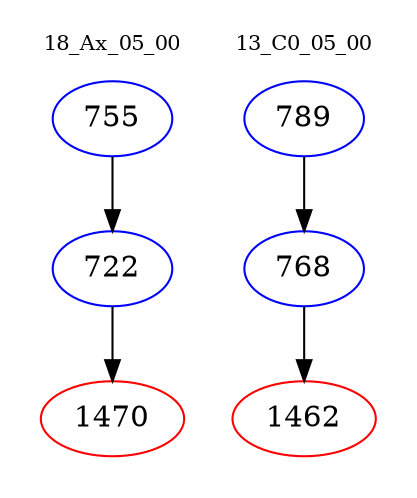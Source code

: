 digraph{
subgraph cluster_0 {
color = white
label = "18_Ax_05_00";
fontsize=10;
T0_755 [label="755", color="blue"]
T0_755 -> T0_722 [color="black"]
T0_722 [label="722", color="blue"]
T0_722 -> T0_1470 [color="black"]
T0_1470 [label="1470", color="red"]
}
subgraph cluster_1 {
color = white
label = "13_C0_05_00";
fontsize=10;
T1_789 [label="789", color="blue"]
T1_789 -> T1_768 [color="black"]
T1_768 [label="768", color="blue"]
T1_768 -> T1_1462 [color="black"]
T1_1462 [label="1462", color="red"]
}
}
